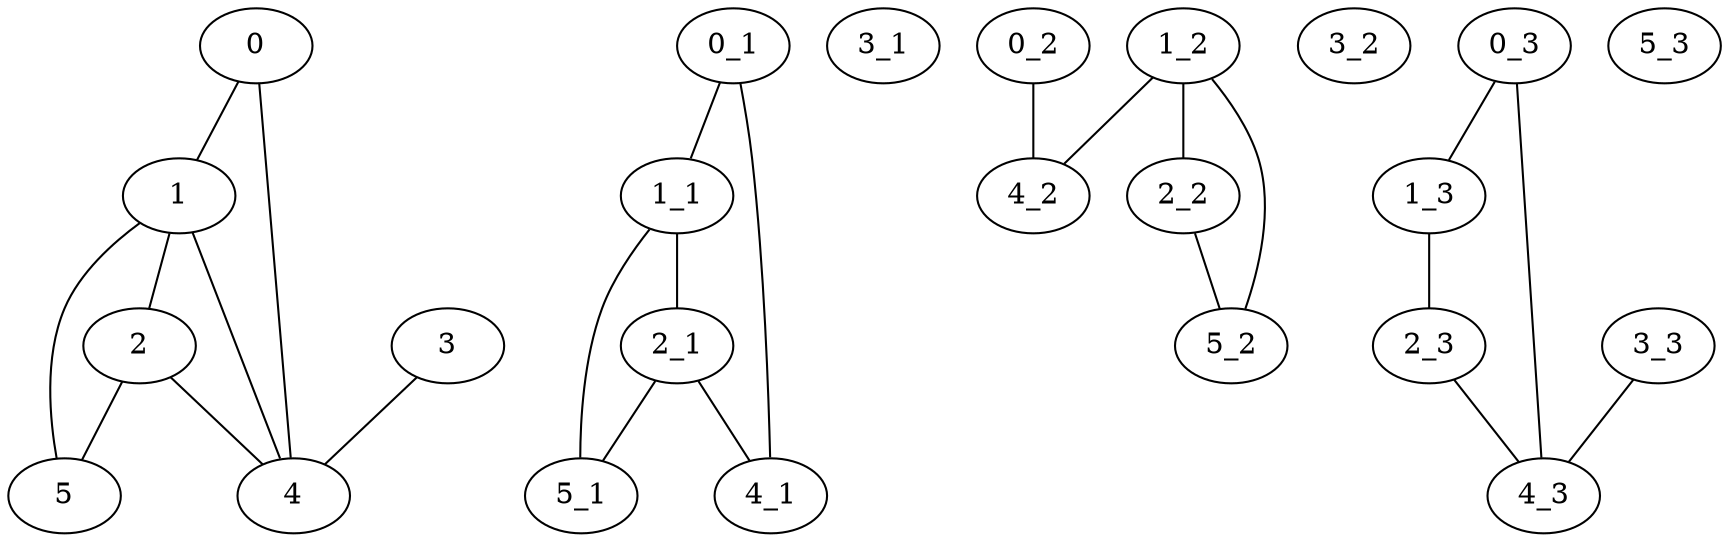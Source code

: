 graph "Graf i jego rodzina" {
	subgraph "Graf podstawowy" {
		0 [label=0]
		0 -- 1
		0 -- 4
		1 [label=1]
		1 -- 2
		1 -- 4
		1 -- 5
		2 [label=2]
		2 -- 4
		2 -- 5
		3 [label=3]
		3 -- 4
		4 [label=4]
		5 [label=5]
	}
	subgraph "Graph 1" {
		"0_1" [label="0_1"]
		"0_1" -- "1_1"
		"0_1" -- "4_1"
		"1_1" [label="1_1"]
		"1_1" -- "2_1"
		"1_1" -- "5_1"
		"2_1" [label="2_1"]
		"2_1" -- "4_1"
		"2_1" -- "5_1"
		"3_1" [label="3_1"]
		"4_1" [label="4_1"]
		"5_1" [label="5_1"]
	}
	subgraph "Graph 2" {
		"0_2" [label="0_2"]
		"0_2" -- "4_2"
		"1_2" [label="1_2"]
		"1_2" -- "2_2"
		"1_2" -- "4_2"
		"1_2" -- "5_2"
		"2_2" [label="2_2"]
		"2_2" -- "5_2"
		"3_2" [label="3_2"]
		"4_2" [label="4_2"]
		"5_2" [label="5_2"]
	}
	subgraph "Graph 3" {
		"0_3" [label="0_3"]
		"0_3" -- "1_3"
		"0_3" -- "4_3"
		"1_3" [label="1_3"]
		"1_3" -- "2_3"
		"2_3" [label="2_3"]
		"2_3" -- "4_3"
		"3_3" [label="3_3"]
		"3_3" -- "4_3"
		"4_3" [label="4_3"]
		"5_3" [label="5_3"]
	}
}
